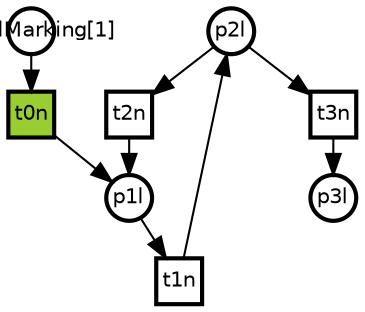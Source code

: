 digraph G {
graph [fontname="Helvetica" fontsize="10" nodesep="0.35" ranksep="0.25 equally"];
node [fontname="Helvetica" fontsize="10" fixedsize="true" style="filled" fillcolor="white" penwidth="2"];
edge [fontname="Helvetica" fontsize="10" arrowhead="normal" color="black"];

node [shape="circle"];
	n29340f8e024740bfb857383ff86bee23[label="p2l" width=".3" height=".3"];
	nc8f473509658450899cfbe89ed50dc45[label="p1l" width=".3" height=".3"];
	n29df385e2c304eccad59000b591c1010[label="initialMarking[1]" width=".3" height=".3"];
	n4476892f96fc44c0a8220d307084ebdb[label="p3l" width=".3" height=".3"];

node [shape="box"];
	n8889af1521174de79c0e408408a9f111[label="t1n" width=".3" height=".3"];
	nffb9834700cc468ca35152e1c5b7b426[label="t3n" width=".3" height=".3"];
	n25a034696b0b4be0b8ba84470d49c260[label="t2n" width=".3" height=".3"];
	n59d9d98c66944a22b5433058aa43e77f[label="t0n" width=".3" fillcolor="#9ACD32" height=".3"];

	nffb9834700cc468ca35152e1c5b7b426->n4476892f96fc44c0a8220d307084ebdb;
	n25a034696b0b4be0b8ba84470d49c260->nc8f473509658450899cfbe89ed50dc45;
	n29340f8e024740bfb857383ff86bee23->nffb9834700cc468ca35152e1c5b7b426;
	n8889af1521174de79c0e408408a9f111->n29340f8e024740bfb857383ff86bee23;
	n29340f8e024740bfb857383ff86bee23->n25a034696b0b4be0b8ba84470d49c260;
	n59d9d98c66944a22b5433058aa43e77f->nc8f473509658450899cfbe89ed50dc45;
	n29df385e2c304eccad59000b591c1010->n59d9d98c66944a22b5433058aa43e77f;
	nc8f473509658450899cfbe89ed50dc45->n8889af1521174de79c0e408408a9f111;
}
